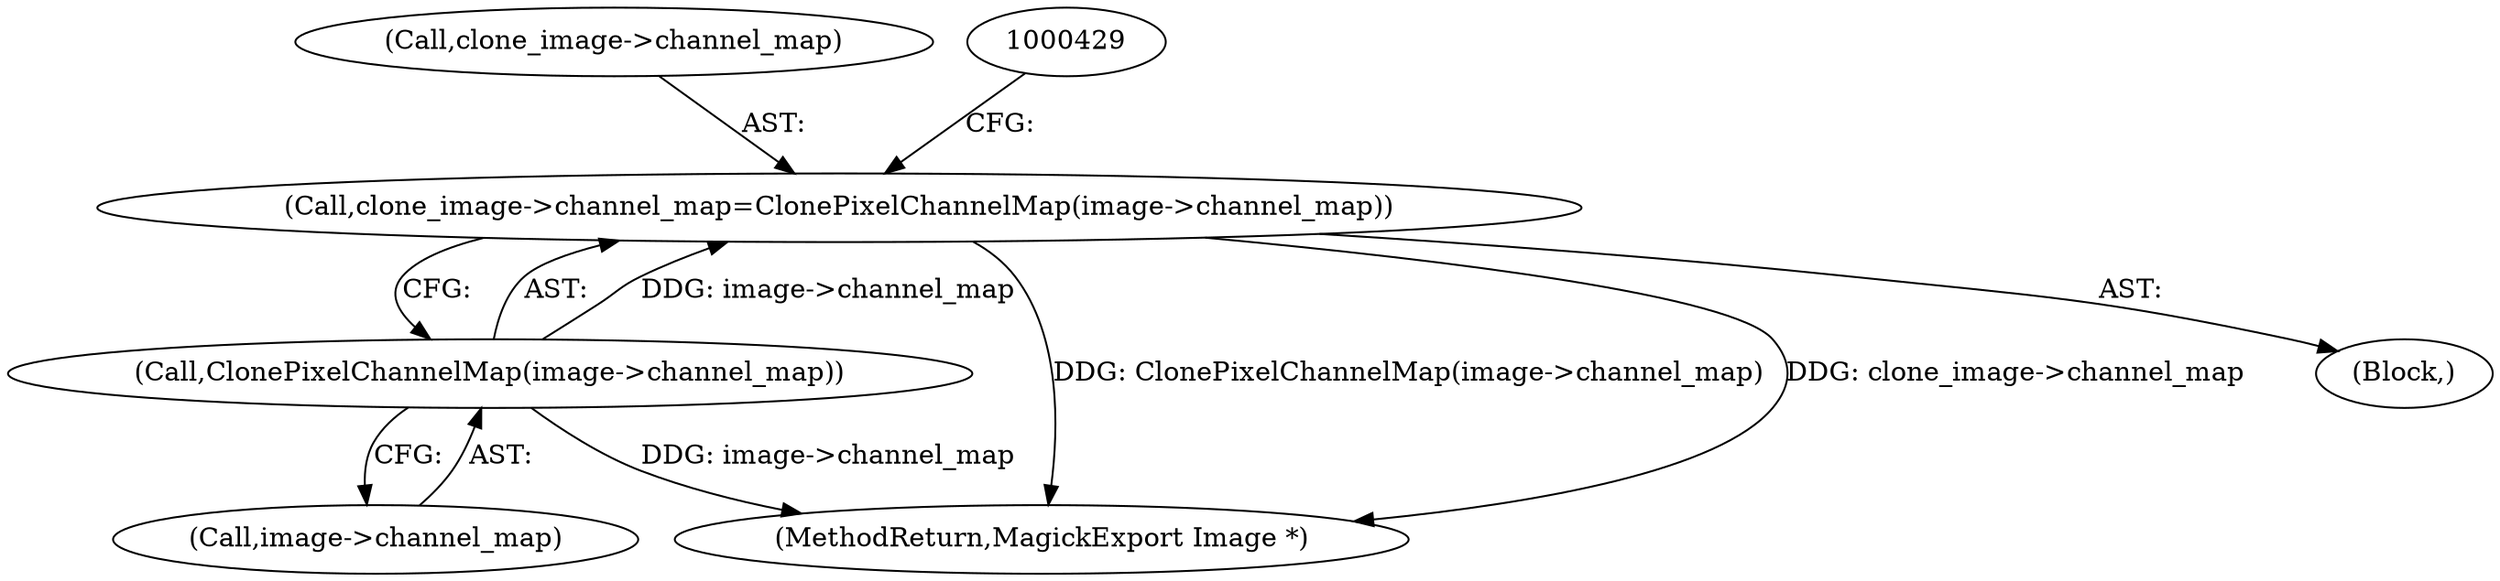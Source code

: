 digraph "0_ImageMagick_aecd0ada163a4d6c769cec178955d5f3e9316f2f_0@pointer" {
"1000420" [label="(Call,clone_image->channel_map=ClonePixelChannelMap(image->channel_map))"];
"1000424" [label="(Call,ClonePixelChannelMap(image->channel_map))"];
"1000420" [label="(Call,clone_image->channel_map=ClonePixelChannelMap(image->channel_map))"];
"1000768" [label="(MethodReturn,MagickExport Image *)"];
"1000421" [label="(Call,clone_image->channel_map)"];
"1000108" [label="(Block,)"];
"1000424" [label="(Call,ClonePixelChannelMap(image->channel_map))"];
"1000425" [label="(Call,image->channel_map)"];
"1000420" -> "1000108"  [label="AST: "];
"1000420" -> "1000424"  [label="CFG: "];
"1000421" -> "1000420"  [label="AST: "];
"1000424" -> "1000420"  [label="AST: "];
"1000429" -> "1000420"  [label="CFG: "];
"1000420" -> "1000768"  [label="DDG: ClonePixelChannelMap(image->channel_map)"];
"1000420" -> "1000768"  [label="DDG: clone_image->channel_map"];
"1000424" -> "1000420"  [label="DDG: image->channel_map"];
"1000424" -> "1000425"  [label="CFG: "];
"1000425" -> "1000424"  [label="AST: "];
"1000424" -> "1000768"  [label="DDG: image->channel_map"];
}
